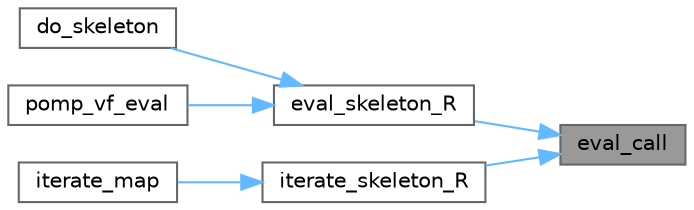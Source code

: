 digraph "eval_call"
{
 // LATEX_PDF_SIZE
  bgcolor="transparent";
  edge [fontname=Helvetica,fontsize=10,labelfontname=Helvetica,labelfontsize=10];
  node [fontname=Helvetica,fontsize=10,shape=box,height=0.2,width=0.4];
  rankdir="RL";
  Node1 [id="Node000001",label="eval_call",height=0.2,width=0.4,color="gray40", fillcolor="grey60", style="filled", fontcolor="black",tooltip=" "];
  Node1 -> Node2 [id="edge1_Node000001_Node000002",dir="back",color="steelblue1",style="solid",tooltip=" "];
  Node2 [id="Node000002",label="eval_skeleton_R",height=0.2,width=0.4,color="grey40", fillcolor="white", style="filled",URL="$skeleton_8c.html#ab5870e93076f917246e64740c1416a05",tooltip=" "];
  Node2 -> Node3 [id="edge2_Node000002_Node000003",dir="back",color="steelblue1",style="solid",tooltip=" "];
  Node3 [id="Node000003",label="do_skeleton",height=0.2,width=0.4,color="grey40", fillcolor="white", style="filled",URL="$skeleton_8c.html#a93ce73bdd2e70be7b043dcfc1a5d259c",tooltip=" "];
  Node2 -> Node4 [id="edge3_Node000002_Node000004",dir="back",color="steelblue1",style="solid",tooltip=" "];
  Node4 [id="Node000004",label="pomp_vf_eval",height=0.2,width=0.4,color="grey40", fillcolor="white", style="filled",URL="$trajectory_8c.html#a388d1f049a9d7284d0e7ba26591e6099",tooltip=" "];
  Node1 -> Node5 [id="edge4_Node000001_Node000005",dir="back",color="steelblue1",style="solid",tooltip=" "];
  Node5 [id="Node000005",label="iterate_skeleton_R",height=0.2,width=0.4,color="grey40", fillcolor="white", style="filled",URL="$skeleton_8c.html#ab2d2bf78c9a2e064a57e6c9bf3d52bc2",tooltip=" "];
  Node5 -> Node6 [id="edge5_Node000005_Node000006",dir="back",color="steelblue1",style="solid",tooltip=" "];
  Node6 [id="Node000006",label="iterate_map",height=0.2,width=0.4,color="grey40", fillcolor="white", style="filled",URL="$trajectory_8c.html#a3ee9c5f69ec3b1b090448cb76634602d",tooltip=" "];
}
